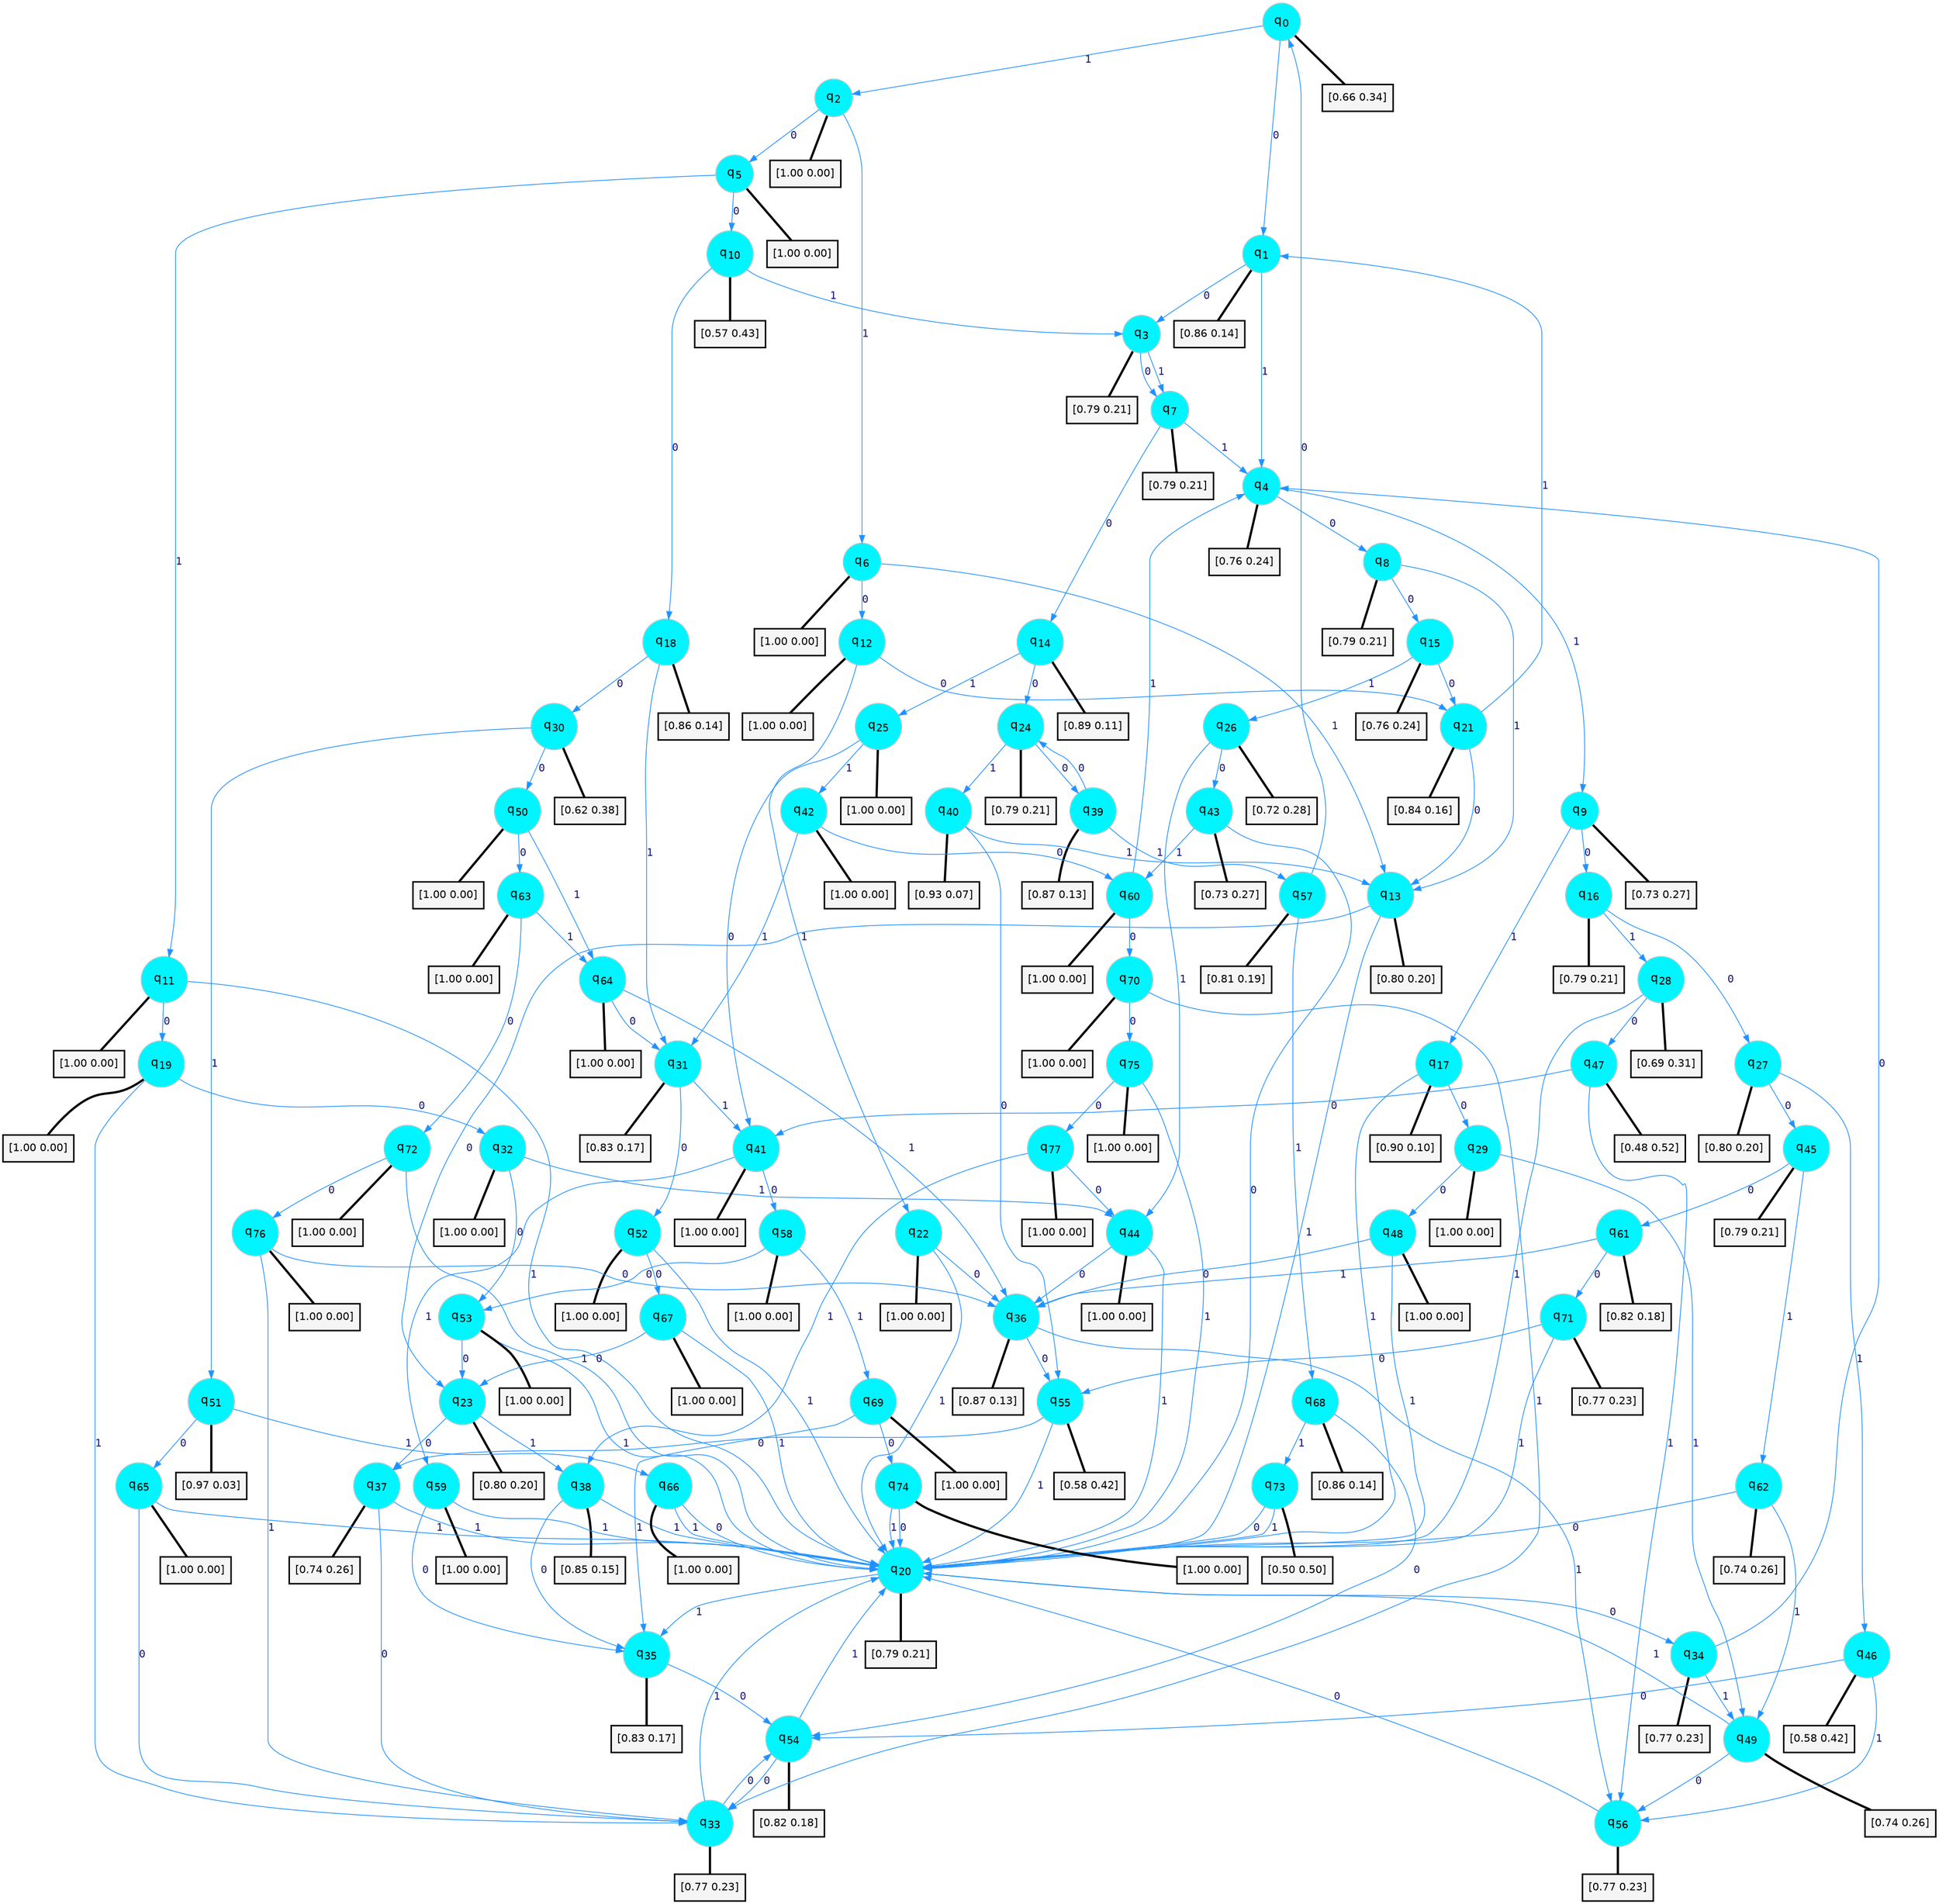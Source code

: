 digraph G {
graph [
bgcolor=transparent, dpi=300, rankdir=TD, size="40,25"];
node [
color=gray, fillcolor=turquoise1, fontcolor=black, fontname=Helvetica, fontsize=16, fontweight=bold, shape=circle, style=filled];
edge [
arrowsize=1, color=dodgerblue1, fontcolor=midnightblue, fontname=courier, fontweight=bold, penwidth=1, style=solid, weight=20];
0[label=<q<SUB>0</SUB>>];
1[label=<q<SUB>1</SUB>>];
2[label=<q<SUB>2</SUB>>];
3[label=<q<SUB>3</SUB>>];
4[label=<q<SUB>4</SUB>>];
5[label=<q<SUB>5</SUB>>];
6[label=<q<SUB>6</SUB>>];
7[label=<q<SUB>7</SUB>>];
8[label=<q<SUB>8</SUB>>];
9[label=<q<SUB>9</SUB>>];
10[label=<q<SUB>10</SUB>>];
11[label=<q<SUB>11</SUB>>];
12[label=<q<SUB>12</SUB>>];
13[label=<q<SUB>13</SUB>>];
14[label=<q<SUB>14</SUB>>];
15[label=<q<SUB>15</SUB>>];
16[label=<q<SUB>16</SUB>>];
17[label=<q<SUB>17</SUB>>];
18[label=<q<SUB>18</SUB>>];
19[label=<q<SUB>19</SUB>>];
20[label=<q<SUB>20</SUB>>];
21[label=<q<SUB>21</SUB>>];
22[label=<q<SUB>22</SUB>>];
23[label=<q<SUB>23</SUB>>];
24[label=<q<SUB>24</SUB>>];
25[label=<q<SUB>25</SUB>>];
26[label=<q<SUB>26</SUB>>];
27[label=<q<SUB>27</SUB>>];
28[label=<q<SUB>28</SUB>>];
29[label=<q<SUB>29</SUB>>];
30[label=<q<SUB>30</SUB>>];
31[label=<q<SUB>31</SUB>>];
32[label=<q<SUB>32</SUB>>];
33[label=<q<SUB>33</SUB>>];
34[label=<q<SUB>34</SUB>>];
35[label=<q<SUB>35</SUB>>];
36[label=<q<SUB>36</SUB>>];
37[label=<q<SUB>37</SUB>>];
38[label=<q<SUB>38</SUB>>];
39[label=<q<SUB>39</SUB>>];
40[label=<q<SUB>40</SUB>>];
41[label=<q<SUB>41</SUB>>];
42[label=<q<SUB>42</SUB>>];
43[label=<q<SUB>43</SUB>>];
44[label=<q<SUB>44</SUB>>];
45[label=<q<SUB>45</SUB>>];
46[label=<q<SUB>46</SUB>>];
47[label=<q<SUB>47</SUB>>];
48[label=<q<SUB>48</SUB>>];
49[label=<q<SUB>49</SUB>>];
50[label=<q<SUB>50</SUB>>];
51[label=<q<SUB>51</SUB>>];
52[label=<q<SUB>52</SUB>>];
53[label=<q<SUB>53</SUB>>];
54[label=<q<SUB>54</SUB>>];
55[label=<q<SUB>55</SUB>>];
56[label=<q<SUB>56</SUB>>];
57[label=<q<SUB>57</SUB>>];
58[label=<q<SUB>58</SUB>>];
59[label=<q<SUB>59</SUB>>];
60[label=<q<SUB>60</SUB>>];
61[label=<q<SUB>61</SUB>>];
62[label=<q<SUB>62</SUB>>];
63[label=<q<SUB>63</SUB>>];
64[label=<q<SUB>64</SUB>>];
65[label=<q<SUB>65</SUB>>];
66[label=<q<SUB>66</SUB>>];
67[label=<q<SUB>67</SUB>>];
68[label=<q<SUB>68</SUB>>];
69[label=<q<SUB>69</SUB>>];
70[label=<q<SUB>70</SUB>>];
71[label=<q<SUB>71</SUB>>];
72[label=<q<SUB>72</SUB>>];
73[label=<q<SUB>73</SUB>>];
74[label=<q<SUB>74</SUB>>];
75[label=<q<SUB>75</SUB>>];
76[label=<q<SUB>76</SUB>>];
77[label=<q<SUB>77</SUB>>];
78[label="[0.66 0.34]", shape=box,fontcolor=black, fontname=Helvetica, fontsize=14, penwidth=2, fillcolor=whitesmoke,color=black];
79[label="[0.86 0.14]", shape=box,fontcolor=black, fontname=Helvetica, fontsize=14, penwidth=2, fillcolor=whitesmoke,color=black];
80[label="[1.00 0.00]", shape=box,fontcolor=black, fontname=Helvetica, fontsize=14, penwidth=2, fillcolor=whitesmoke,color=black];
81[label="[0.79 0.21]", shape=box,fontcolor=black, fontname=Helvetica, fontsize=14, penwidth=2, fillcolor=whitesmoke,color=black];
82[label="[0.76 0.24]", shape=box,fontcolor=black, fontname=Helvetica, fontsize=14, penwidth=2, fillcolor=whitesmoke,color=black];
83[label="[1.00 0.00]", shape=box,fontcolor=black, fontname=Helvetica, fontsize=14, penwidth=2, fillcolor=whitesmoke,color=black];
84[label="[1.00 0.00]", shape=box,fontcolor=black, fontname=Helvetica, fontsize=14, penwidth=2, fillcolor=whitesmoke,color=black];
85[label="[0.79 0.21]", shape=box,fontcolor=black, fontname=Helvetica, fontsize=14, penwidth=2, fillcolor=whitesmoke,color=black];
86[label="[0.79 0.21]", shape=box,fontcolor=black, fontname=Helvetica, fontsize=14, penwidth=2, fillcolor=whitesmoke,color=black];
87[label="[0.73 0.27]", shape=box,fontcolor=black, fontname=Helvetica, fontsize=14, penwidth=2, fillcolor=whitesmoke,color=black];
88[label="[0.57 0.43]", shape=box,fontcolor=black, fontname=Helvetica, fontsize=14, penwidth=2, fillcolor=whitesmoke,color=black];
89[label="[1.00 0.00]", shape=box,fontcolor=black, fontname=Helvetica, fontsize=14, penwidth=2, fillcolor=whitesmoke,color=black];
90[label="[1.00 0.00]", shape=box,fontcolor=black, fontname=Helvetica, fontsize=14, penwidth=2, fillcolor=whitesmoke,color=black];
91[label="[0.80 0.20]", shape=box,fontcolor=black, fontname=Helvetica, fontsize=14, penwidth=2, fillcolor=whitesmoke,color=black];
92[label="[0.89 0.11]", shape=box,fontcolor=black, fontname=Helvetica, fontsize=14, penwidth=2, fillcolor=whitesmoke,color=black];
93[label="[0.76 0.24]", shape=box,fontcolor=black, fontname=Helvetica, fontsize=14, penwidth=2, fillcolor=whitesmoke,color=black];
94[label="[0.79 0.21]", shape=box,fontcolor=black, fontname=Helvetica, fontsize=14, penwidth=2, fillcolor=whitesmoke,color=black];
95[label="[0.90 0.10]", shape=box,fontcolor=black, fontname=Helvetica, fontsize=14, penwidth=2, fillcolor=whitesmoke,color=black];
96[label="[0.86 0.14]", shape=box,fontcolor=black, fontname=Helvetica, fontsize=14, penwidth=2, fillcolor=whitesmoke,color=black];
97[label="[1.00 0.00]", shape=box,fontcolor=black, fontname=Helvetica, fontsize=14, penwidth=2, fillcolor=whitesmoke,color=black];
98[label="[0.79 0.21]", shape=box,fontcolor=black, fontname=Helvetica, fontsize=14, penwidth=2, fillcolor=whitesmoke,color=black];
99[label="[0.84 0.16]", shape=box,fontcolor=black, fontname=Helvetica, fontsize=14, penwidth=2, fillcolor=whitesmoke,color=black];
100[label="[1.00 0.00]", shape=box,fontcolor=black, fontname=Helvetica, fontsize=14, penwidth=2, fillcolor=whitesmoke,color=black];
101[label="[0.80 0.20]", shape=box,fontcolor=black, fontname=Helvetica, fontsize=14, penwidth=2, fillcolor=whitesmoke,color=black];
102[label="[0.79 0.21]", shape=box,fontcolor=black, fontname=Helvetica, fontsize=14, penwidth=2, fillcolor=whitesmoke,color=black];
103[label="[1.00 0.00]", shape=box,fontcolor=black, fontname=Helvetica, fontsize=14, penwidth=2, fillcolor=whitesmoke,color=black];
104[label="[0.72 0.28]", shape=box,fontcolor=black, fontname=Helvetica, fontsize=14, penwidth=2, fillcolor=whitesmoke,color=black];
105[label="[0.80 0.20]", shape=box,fontcolor=black, fontname=Helvetica, fontsize=14, penwidth=2, fillcolor=whitesmoke,color=black];
106[label="[0.69 0.31]", shape=box,fontcolor=black, fontname=Helvetica, fontsize=14, penwidth=2, fillcolor=whitesmoke,color=black];
107[label="[1.00 0.00]", shape=box,fontcolor=black, fontname=Helvetica, fontsize=14, penwidth=2, fillcolor=whitesmoke,color=black];
108[label="[0.62 0.38]", shape=box,fontcolor=black, fontname=Helvetica, fontsize=14, penwidth=2, fillcolor=whitesmoke,color=black];
109[label="[0.83 0.17]", shape=box,fontcolor=black, fontname=Helvetica, fontsize=14, penwidth=2, fillcolor=whitesmoke,color=black];
110[label="[1.00 0.00]", shape=box,fontcolor=black, fontname=Helvetica, fontsize=14, penwidth=2, fillcolor=whitesmoke,color=black];
111[label="[0.77 0.23]", shape=box,fontcolor=black, fontname=Helvetica, fontsize=14, penwidth=2, fillcolor=whitesmoke,color=black];
112[label="[0.77 0.23]", shape=box,fontcolor=black, fontname=Helvetica, fontsize=14, penwidth=2, fillcolor=whitesmoke,color=black];
113[label="[0.83 0.17]", shape=box,fontcolor=black, fontname=Helvetica, fontsize=14, penwidth=2, fillcolor=whitesmoke,color=black];
114[label="[0.87 0.13]", shape=box,fontcolor=black, fontname=Helvetica, fontsize=14, penwidth=2, fillcolor=whitesmoke,color=black];
115[label="[0.74 0.26]", shape=box,fontcolor=black, fontname=Helvetica, fontsize=14, penwidth=2, fillcolor=whitesmoke,color=black];
116[label="[0.85 0.15]", shape=box,fontcolor=black, fontname=Helvetica, fontsize=14, penwidth=2, fillcolor=whitesmoke,color=black];
117[label="[0.87 0.13]", shape=box,fontcolor=black, fontname=Helvetica, fontsize=14, penwidth=2, fillcolor=whitesmoke,color=black];
118[label="[0.93 0.07]", shape=box,fontcolor=black, fontname=Helvetica, fontsize=14, penwidth=2, fillcolor=whitesmoke,color=black];
119[label="[1.00 0.00]", shape=box,fontcolor=black, fontname=Helvetica, fontsize=14, penwidth=2, fillcolor=whitesmoke,color=black];
120[label="[1.00 0.00]", shape=box,fontcolor=black, fontname=Helvetica, fontsize=14, penwidth=2, fillcolor=whitesmoke,color=black];
121[label="[0.73 0.27]", shape=box,fontcolor=black, fontname=Helvetica, fontsize=14, penwidth=2, fillcolor=whitesmoke,color=black];
122[label="[1.00 0.00]", shape=box,fontcolor=black, fontname=Helvetica, fontsize=14, penwidth=2, fillcolor=whitesmoke,color=black];
123[label="[0.79 0.21]", shape=box,fontcolor=black, fontname=Helvetica, fontsize=14, penwidth=2, fillcolor=whitesmoke,color=black];
124[label="[0.58 0.42]", shape=box,fontcolor=black, fontname=Helvetica, fontsize=14, penwidth=2, fillcolor=whitesmoke,color=black];
125[label="[0.48 0.52]", shape=box,fontcolor=black, fontname=Helvetica, fontsize=14, penwidth=2, fillcolor=whitesmoke,color=black];
126[label="[1.00 0.00]", shape=box,fontcolor=black, fontname=Helvetica, fontsize=14, penwidth=2, fillcolor=whitesmoke,color=black];
127[label="[0.74 0.26]", shape=box,fontcolor=black, fontname=Helvetica, fontsize=14, penwidth=2, fillcolor=whitesmoke,color=black];
128[label="[1.00 0.00]", shape=box,fontcolor=black, fontname=Helvetica, fontsize=14, penwidth=2, fillcolor=whitesmoke,color=black];
129[label="[0.97 0.03]", shape=box,fontcolor=black, fontname=Helvetica, fontsize=14, penwidth=2, fillcolor=whitesmoke,color=black];
130[label="[1.00 0.00]", shape=box,fontcolor=black, fontname=Helvetica, fontsize=14, penwidth=2, fillcolor=whitesmoke,color=black];
131[label="[1.00 0.00]", shape=box,fontcolor=black, fontname=Helvetica, fontsize=14, penwidth=2, fillcolor=whitesmoke,color=black];
132[label="[0.82 0.18]", shape=box,fontcolor=black, fontname=Helvetica, fontsize=14, penwidth=2, fillcolor=whitesmoke,color=black];
133[label="[0.58 0.42]", shape=box,fontcolor=black, fontname=Helvetica, fontsize=14, penwidth=2, fillcolor=whitesmoke,color=black];
134[label="[0.77 0.23]", shape=box,fontcolor=black, fontname=Helvetica, fontsize=14, penwidth=2, fillcolor=whitesmoke,color=black];
135[label="[0.81 0.19]", shape=box,fontcolor=black, fontname=Helvetica, fontsize=14, penwidth=2, fillcolor=whitesmoke,color=black];
136[label="[1.00 0.00]", shape=box,fontcolor=black, fontname=Helvetica, fontsize=14, penwidth=2, fillcolor=whitesmoke,color=black];
137[label="[1.00 0.00]", shape=box,fontcolor=black, fontname=Helvetica, fontsize=14, penwidth=2, fillcolor=whitesmoke,color=black];
138[label="[1.00 0.00]", shape=box,fontcolor=black, fontname=Helvetica, fontsize=14, penwidth=2, fillcolor=whitesmoke,color=black];
139[label="[0.82 0.18]", shape=box,fontcolor=black, fontname=Helvetica, fontsize=14, penwidth=2, fillcolor=whitesmoke,color=black];
140[label="[0.74 0.26]", shape=box,fontcolor=black, fontname=Helvetica, fontsize=14, penwidth=2, fillcolor=whitesmoke,color=black];
141[label="[1.00 0.00]", shape=box,fontcolor=black, fontname=Helvetica, fontsize=14, penwidth=2, fillcolor=whitesmoke,color=black];
142[label="[1.00 0.00]", shape=box,fontcolor=black, fontname=Helvetica, fontsize=14, penwidth=2, fillcolor=whitesmoke,color=black];
143[label="[1.00 0.00]", shape=box,fontcolor=black, fontname=Helvetica, fontsize=14, penwidth=2, fillcolor=whitesmoke,color=black];
144[label="[1.00 0.00]", shape=box,fontcolor=black, fontname=Helvetica, fontsize=14, penwidth=2, fillcolor=whitesmoke,color=black];
145[label="[1.00 0.00]", shape=box,fontcolor=black, fontname=Helvetica, fontsize=14, penwidth=2, fillcolor=whitesmoke,color=black];
146[label="[0.86 0.14]", shape=box,fontcolor=black, fontname=Helvetica, fontsize=14, penwidth=2, fillcolor=whitesmoke,color=black];
147[label="[1.00 0.00]", shape=box,fontcolor=black, fontname=Helvetica, fontsize=14, penwidth=2, fillcolor=whitesmoke,color=black];
148[label="[1.00 0.00]", shape=box,fontcolor=black, fontname=Helvetica, fontsize=14, penwidth=2, fillcolor=whitesmoke,color=black];
149[label="[0.77 0.23]", shape=box,fontcolor=black, fontname=Helvetica, fontsize=14, penwidth=2, fillcolor=whitesmoke,color=black];
150[label="[1.00 0.00]", shape=box,fontcolor=black, fontname=Helvetica, fontsize=14, penwidth=2, fillcolor=whitesmoke,color=black];
151[label="[0.50 0.50]", shape=box,fontcolor=black, fontname=Helvetica, fontsize=14, penwidth=2, fillcolor=whitesmoke,color=black];
152[label="[1.00 0.00]", shape=box,fontcolor=black, fontname=Helvetica, fontsize=14, penwidth=2, fillcolor=whitesmoke,color=black];
153[label="[1.00 0.00]", shape=box,fontcolor=black, fontname=Helvetica, fontsize=14, penwidth=2, fillcolor=whitesmoke,color=black];
154[label="[1.00 0.00]", shape=box,fontcolor=black, fontname=Helvetica, fontsize=14, penwidth=2, fillcolor=whitesmoke,color=black];
155[label="[1.00 0.00]", shape=box,fontcolor=black, fontname=Helvetica, fontsize=14, penwidth=2, fillcolor=whitesmoke,color=black];
0->1 [label=0];
0->2 [label=1];
0->78 [arrowhead=none, penwidth=3,color=black];
1->3 [label=0];
1->4 [label=1];
1->79 [arrowhead=none, penwidth=3,color=black];
2->5 [label=0];
2->6 [label=1];
2->80 [arrowhead=none, penwidth=3,color=black];
3->7 [label=0];
3->7 [label=1];
3->81 [arrowhead=none, penwidth=3,color=black];
4->8 [label=0];
4->9 [label=1];
4->82 [arrowhead=none, penwidth=3,color=black];
5->10 [label=0];
5->11 [label=1];
5->83 [arrowhead=none, penwidth=3,color=black];
6->12 [label=0];
6->13 [label=1];
6->84 [arrowhead=none, penwidth=3,color=black];
7->14 [label=0];
7->4 [label=1];
7->85 [arrowhead=none, penwidth=3,color=black];
8->15 [label=0];
8->13 [label=1];
8->86 [arrowhead=none, penwidth=3,color=black];
9->16 [label=0];
9->17 [label=1];
9->87 [arrowhead=none, penwidth=3,color=black];
10->18 [label=0];
10->3 [label=1];
10->88 [arrowhead=none, penwidth=3,color=black];
11->19 [label=0];
11->20 [label=1];
11->89 [arrowhead=none, penwidth=3,color=black];
12->21 [label=0];
12->22 [label=1];
12->90 [arrowhead=none, penwidth=3,color=black];
13->23 [label=0];
13->20 [label=1];
13->91 [arrowhead=none, penwidth=3,color=black];
14->24 [label=0];
14->25 [label=1];
14->92 [arrowhead=none, penwidth=3,color=black];
15->21 [label=0];
15->26 [label=1];
15->93 [arrowhead=none, penwidth=3,color=black];
16->27 [label=0];
16->28 [label=1];
16->94 [arrowhead=none, penwidth=3,color=black];
17->29 [label=0];
17->20 [label=1];
17->95 [arrowhead=none, penwidth=3,color=black];
18->30 [label=0];
18->31 [label=1];
18->96 [arrowhead=none, penwidth=3,color=black];
19->32 [label=0];
19->33 [label=1];
19->97 [arrowhead=none, penwidth=3,color=black];
20->34 [label=0];
20->35 [label=1];
20->98 [arrowhead=none, penwidth=3,color=black];
21->13 [label=0];
21->1 [label=1];
21->99 [arrowhead=none, penwidth=3,color=black];
22->36 [label=0];
22->20 [label=1];
22->100 [arrowhead=none, penwidth=3,color=black];
23->37 [label=0];
23->38 [label=1];
23->101 [arrowhead=none, penwidth=3,color=black];
24->39 [label=0];
24->40 [label=1];
24->102 [arrowhead=none, penwidth=3,color=black];
25->41 [label=0];
25->42 [label=1];
25->103 [arrowhead=none, penwidth=3,color=black];
26->43 [label=0];
26->44 [label=1];
26->104 [arrowhead=none, penwidth=3,color=black];
27->45 [label=0];
27->46 [label=1];
27->105 [arrowhead=none, penwidth=3,color=black];
28->47 [label=0];
28->20 [label=1];
28->106 [arrowhead=none, penwidth=3,color=black];
29->48 [label=0];
29->49 [label=1];
29->107 [arrowhead=none, penwidth=3,color=black];
30->50 [label=0];
30->51 [label=1];
30->108 [arrowhead=none, penwidth=3,color=black];
31->52 [label=0];
31->41 [label=1];
31->109 [arrowhead=none, penwidth=3,color=black];
32->53 [label=0];
32->44 [label=1];
32->110 [arrowhead=none, penwidth=3,color=black];
33->54 [label=0];
33->20 [label=1];
33->111 [arrowhead=none, penwidth=3,color=black];
34->4 [label=0];
34->49 [label=1];
34->112 [arrowhead=none, penwidth=3,color=black];
35->54 [label=0];
35->113 [arrowhead=none, penwidth=3,color=black];
36->55 [label=0];
36->56 [label=1];
36->114 [arrowhead=none, penwidth=3,color=black];
37->33 [label=0];
37->20 [label=1];
37->115 [arrowhead=none, penwidth=3,color=black];
38->35 [label=0];
38->20 [label=1];
38->116 [arrowhead=none, penwidth=3,color=black];
39->24 [label=0];
39->57 [label=1];
39->117 [arrowhead=none, penwidth=3,color=black];
40->55 [label=0];
40->13 [label=1];
40->118 [arrowhead=none, penwidth=3,color=black];
41->58 [label=0];
41->59 [label=1];
41->119 [arrowhead=none, penwidth=3,color=black];
42->60 [label=0];
42->31 [label=1];
42->120 [arrowhead=none, penwidth=3,color=black];
43->20 [label=0];
43->60 [label=1];
43->121 [arrowhead=none, penwidth=3,color=black];
44->36 [label=0];
44->20 [label=1];
44->122 [arrowhead=none, penwidth=3,color=black];
45->61 [label=0];
45->62 [label=1];
45->123 [arrowhead=none, penwidth=3,color=black];
46->54 [label=0];
46->56 [label=1];
46->124 [arrowhead=none, penwidth=3,color=black];
47->41 [label=0];
47->56 [label=1];
47->125 [arrowhead=none, penwidth=3,color=black];
48->36 [label=0];
48->20 [label=1];
48->126 [arrowhead=none, penwidth=3,color=black];
49->56 [label=0];
49->20 [label=1];
49->127 [arrowhead=none, penwidth=3,color=black];
50->63 [label=0];
50->64 [label=1];
50->128 [arrowhead=none, penwidth=3,color=black];
51->65 [label=0];
51->66 [label=1];
51->129 [arrowhead=none, penwidth=3,color=black];
52->67 [label=0];
52->20 [label=1];
52->130 [arrowhead=none, penwidth=3,color=black];
53->23 [label=0];
53->20 [label=1];
53->131 [arrowhead=none, penwidth=3,color=black];
54->33 [label=0];
54->20 [label=1];
54->132 [arrowhead=none, penwidth=3,color=black];
55->37 [label=0];
55->20 [label=1];
55->133 [arrowhead=none, penwidth=3,color=black];
56->20 [label=0];
56->134 [arrowhead=none, penwidth=3,color=black];
57->0 [label=0];
57->68 [label=1];
57->135 [arrowhead=none, penwidth=3,color=black];
58->53 [label=0];
58->69 [label=1];
58->136 [arrowhead=none, penwidth=3,color=black];
59->35 [label=0];
59->20 [label=1];
59->137 [arrowhead=none, penwidth=3,color=black];
60->70 [label=0];
60->4 [label=1];
60->138 [arrowhead=none, penwidth=3,color=black];
61->71 [label=0];
61->36 [label=1];
61->139 [arrowhead=none, penwidth=3,color=black];
62->20 [label=0];
62->49 [label=1];
62->140 [arrowhead=none, penwidth=3,color=black];
63->72 [label=0];
63->64 [label=1];
63->141 [arrowhead=none, penwidth=3,color=black];
64->31 [label=0];
64->36 [label=1];
64->142 [arrowhead=none, penwidth=3,color=black];
65->33 [label=0];
65->20 [label=1];
65->143 [arrowhead=none, penwidth=3,color=black];
66->20 [label=0];
66->20 [label=1];
66->144 [arrowhead=none, penwidth=3,color=black];
67->23 [label=0];
67->20 [label=1];
67->145 [arrowhead=none, penwidth=3,color=black];
68->54 [label=0];
68->73 [label=1];
68->146 [arrowhead=none, penwidth=3,color=black];
69->74 [label=0];
69->35 [label=1];
69->147 [arrowhead=none, penwidth=3,color=black];
70->75 [label=0];
70->33 [label=1];
70->148 [arrowhead=none, penwidth=3,color=black];
71->55 [label=0];
71->20 [label=1];
71->149 [arrowhead=none, penwidth=3,color=black];
72->76 [label=0];
72->20 [label=1];
72->150 [arrowhead=none, penwidth=3,color=black];
73->20 [label=0];
73->20 [label=1];
73->151 [arrowhead=none, penwidth=3,color=black];
74->20 [label=0];
74->20 [label=1];
74->152 [arrowhead=none, penwidth=3,color=black];
75->77 [label=0];
75->20 [label=1];
75->153 [arrowhead=none, penwidth=3,color=black];
76->36 [label=0];
76->33 [label=1];
76->154 [arrowhead=none, penwidth=3,color=black];
77->44 [label=0];
77->38 [label=1];
77->155 [arrowhead=none, penwidth=3,color=black];
}
